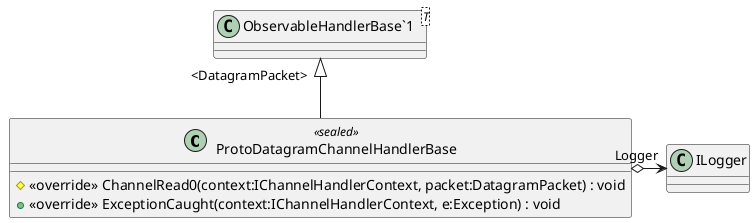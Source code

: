 @startuml
class ProtoDatagramChannelHandlerBase <<sealed>> {
    # <<override>> ChannelRead0(context:IChannelHandlerContext, packet:DatagramPacket) : void
    + <<override>> ExceptionCaught(context:IChannelHandlerContext, e:Exception) : void
}
class "ObservableHandlerBase`1"<T> {
}
"ObservableHandlerBase`1" "<DatagramPacket>" <|-- ProtoDatagramChannelHandlerBase
ProtoDatagramChannelHandlerBase o-> "Logger" ILogger
@enduml
